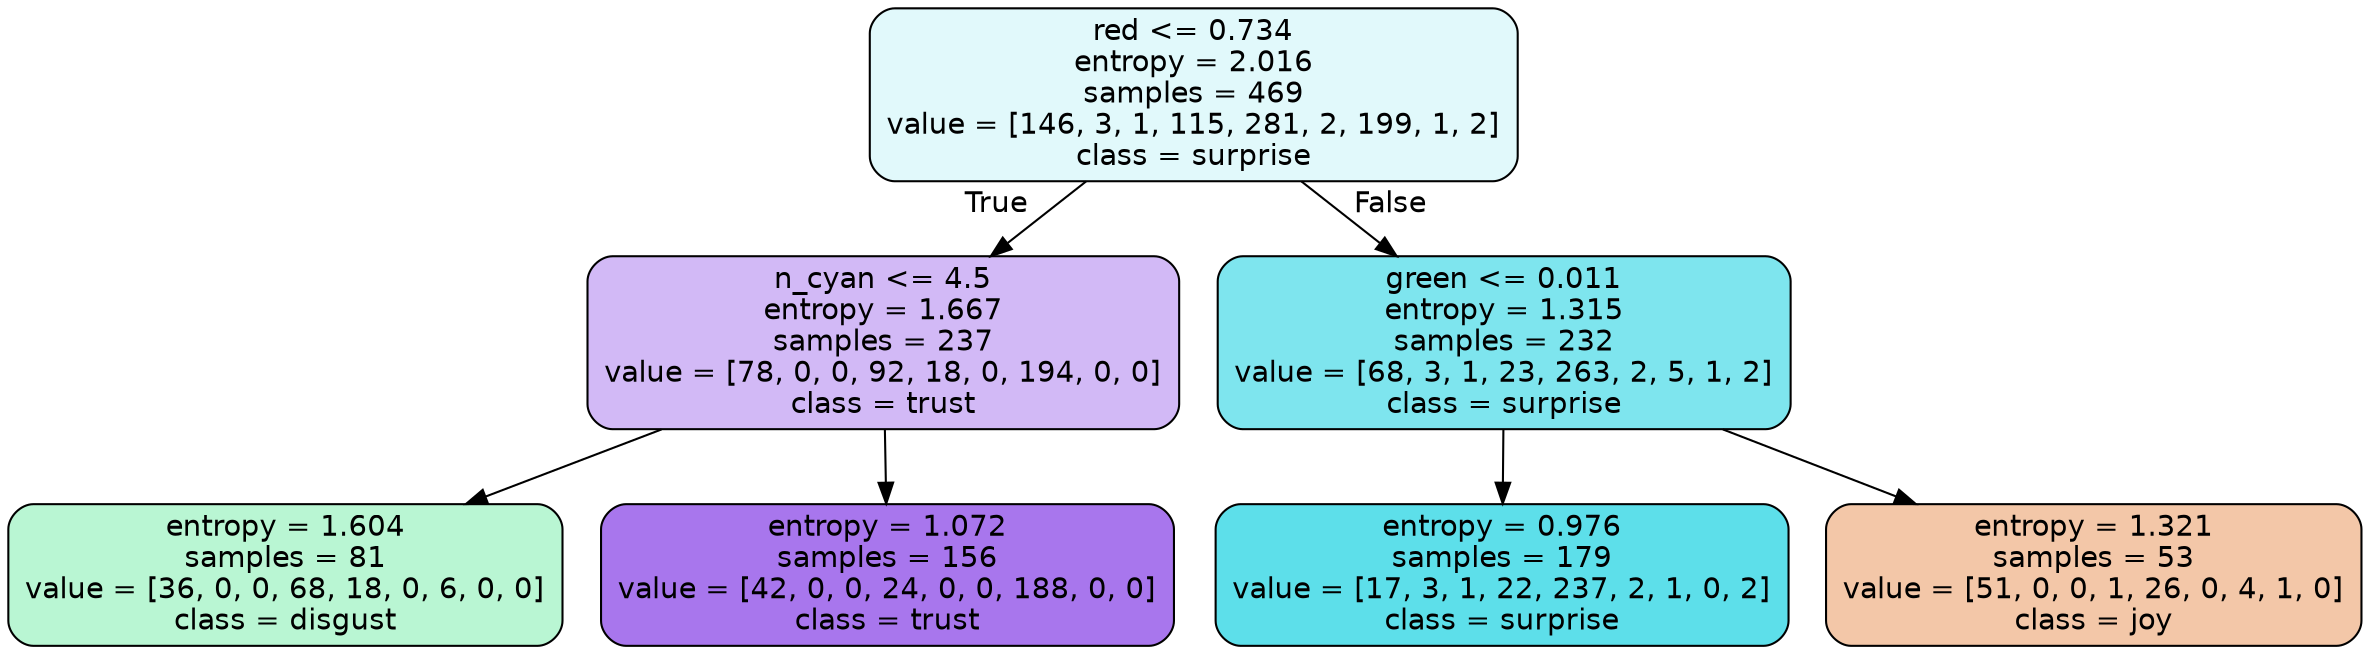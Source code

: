 digraph Tree {
node [shape=box, style="filled, rounded", color="black", fontname=helvetica] ;
edge [fontname=helvetica] ;
0 [label="red <= 0.734\nentropy = 2.016\nsamples = 469\nvalue = [146, 3, 1, 115, 281, 2, 199, 1, 2]\nclass = surprise", fillcolor="#39d7e526"] ;
1 [label="n_cyan <= 4.5\nentropy = 1.667\nsamples = 237\nvalue = [78, 0, 0, 92, 18, 0, 194, 0, 0]\nclass = trust", fillcolor="#8139e55a"] ;
0 -> 1 [labeldistance=2.5, labelangle=45, headlabel="True"] ;
2 [label="entropy = 1.604\nsamples = 81\nvalue = [36, 0, 0, 68, 18, 0, 6, 0, 0]\nclass = disgust", fillcolor="#39e58159"] ;
1 -> 2 ;
3 [label="entropy = 1.072\nsamples = 156\nvalue = [42, 0, 0, 24, 0, 0, 188, 0, 0]\nclass = trust", fillcolor="#8139e5b0"] ;
1 -> 3 ;
4 [label="green <= 0.011\nentropy = 1.315\nsamples = 232\nvalue = [68, 3, 1, 23, 263, 2, 5, 1, 2]\nclass = surprise", fillcolor="#39d7e5a6"] ;
0 -> 4 [labeldistance=2.5, labelangle=-45, headlabel="False"] ;
5 [label="entropy = 0.976\nsamples = 179\nvalue = [17, 3, 1, 22, 237, 2, 1, 0, 2]\nclass = surprise", fillcolor="#39d7e5d0"] ;
4 -> 5 ;
6 [label="entropy = 1.321\nsamples = 53\nvalue = [51, 0, 0, 1, 26, 0, 4, 1, 0]\nclass = joy", fillcolor="#e5813970"] ;
4 -> 6 ;
}
